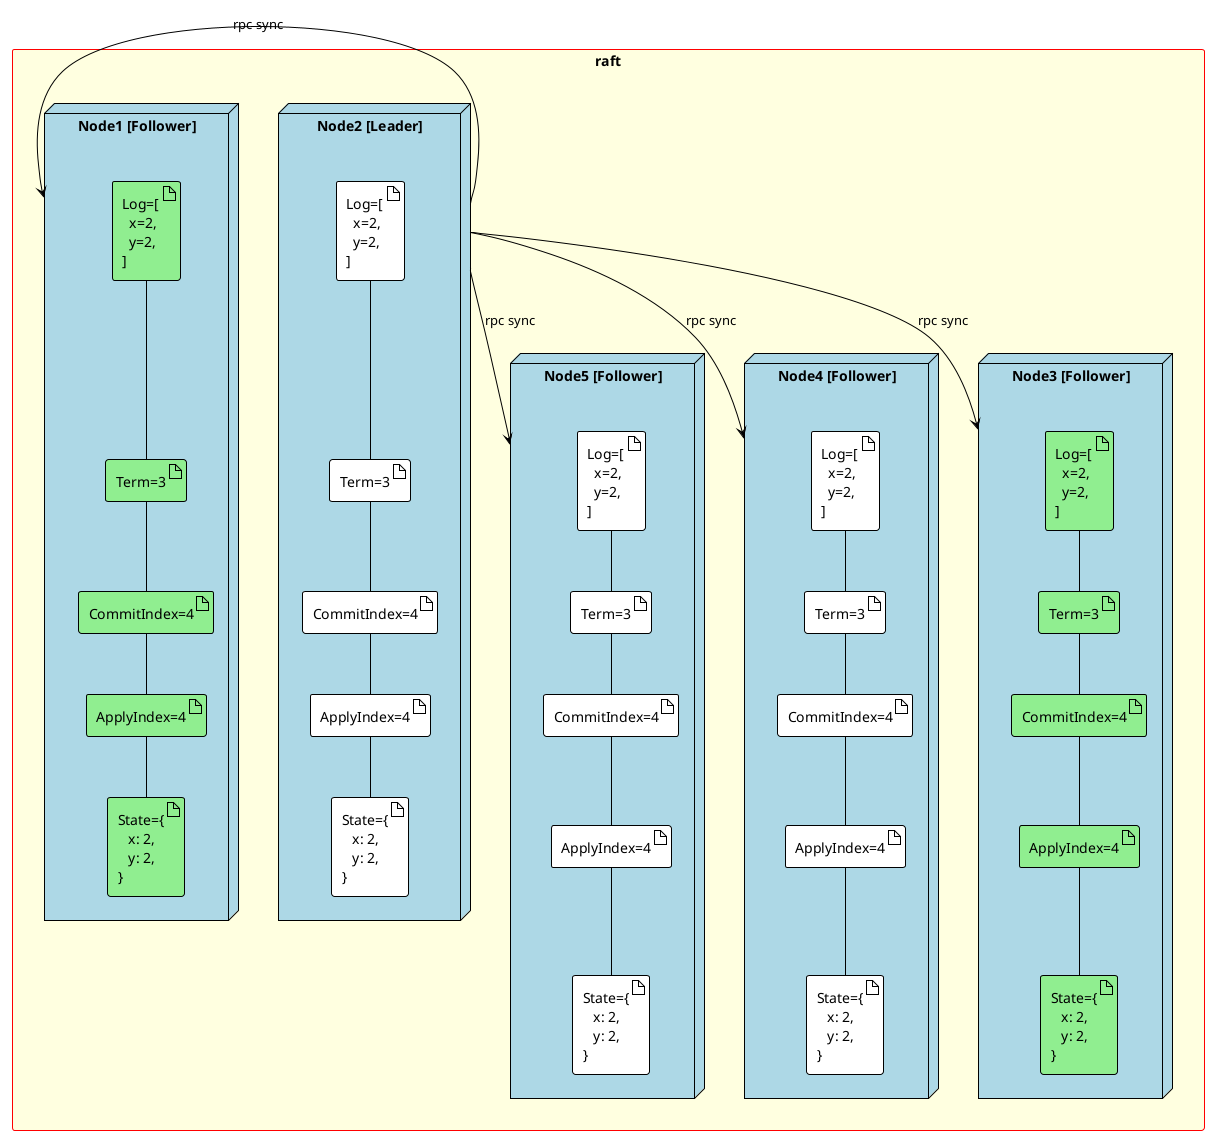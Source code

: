 @startuml
!theme plain

skinparam rectangle {
    BackgroundColor LightYellow
    BorderColor Red
}

skinparam node {
    BackgroundColor LightBlue
    BorderColor Black
}

rectangle "raft" {
    node "Node5 [Follower]" as N5 {
        artifact "Log=[\n  x=2, \n  y=2, \n]" as N5_1
        artifact "Term=3" as N5_2
        artifact "CommitIndex=4" as N5_3
        artifact "ApplyIndex=4" as N5_4
        artifact "State={\n   x: 2, \n   y: 2, \n}" as N5_5
    }
    N5_1 -D- N5_2
    N5_2 -D- N5_3
    N5_3 -D- N5_4
    N5_4 -D- N5_5

    node "Node4 [Follower]" as N4 {
        artifact "Log=[\n  x=2, \n  y=2, \n]" as N4_1
        artifact "Term=3" as N4_2
        artifact "CommitIndex=4" as N4_3
        artifact "ApplyIndex=4" as N4_4
        artifact "State={\n   x: 2, \n   y: 2, \n}" as N4_5
    }
    N4_1 -D- N4_2
    N4_2 -D- N4_3
    N4_3 -D- N4_4
    N4_4 -D- N4_5

    node "Node3 [Follower]" as N3 {
        artifact "Log=[\n  x=2, \n  y=2, \n]" as N3_1 #lightgreen
        artifact "Term=3" as N3_2 #lightgreen
        artifact "CommitIndex=4" as N3_3 #lightgreen
        artifact "ApplyIndex=4" as N3_4 #lightgreen
        artifact "State={\n   x: 2, \n   y: 2, \n}" as N3_5 #lightgreen
    }
    N3_1 -D- N3_2
    N3_2 -D- N3_3
    N3_3 -D- N3_4
    N3_4 -D- N3_5

    node "Node2 [Leader]" as N2 {
        artifact "Log=[\n  x=2, \n  y=2, \n]" as N2_1
        artifact "Term=3" as N2_2
        artifact "CommitIndex=4" as N2_3
        artifact "ApplyIndex=4" as N2_4
        artifact "State={\n   x: 2, \n   y: 2, \n}" as N2_5
    }
    N2_1 -D- N2_2
    N2_2 -D- N2_3
    N2_3 -D- N2_4
    N2_4 -D- N2_5

    node "Node1 [Follower]" as N1 {
        artifact "Log=[\n  x=2, \n  y=2, \n]" as N1_1 #lightgreen
        artifact "Term=3" as N1_2 #lightgreen
        artifact "CommitIndex=4" as N1_3 #lightgreen
        artifact "ApplyIndex=4" as N1_4 #lightgreen
        artifact "State={\n   x: 2, \n   y: 2, \n}" as N1_5 #lightgreen
    }
    N1_1 -D- N1_2
    N1_2 -D- N1_3
    N1_3 -D- N1_4
    N1_4 -D- N1_5
}

N2 -L-> N1 : rpc sync
N2 -D-> N3 : rpc sync
N2 -D-> N4 : rpc sync
N2 -D-> N5 : rpc sync

@enduml
